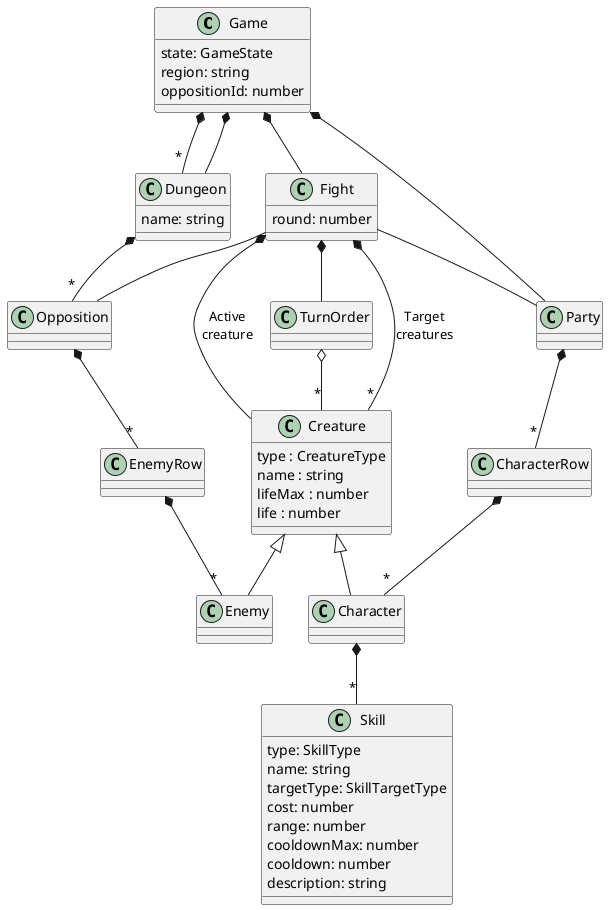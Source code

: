 @startuml

class Game {
  state: GameState
  region: string
  oppositionId: number
}

class Dungeon {
  name: string
}

class Creature {
  type : CreatureType
  name : string
  lifeMax : number
  life : number
}

class Skill {
  type: SkillType
  name: string
  targetType: SkillTargetType
  cost: number
  range: number
  cooldownMax: number
  cooldown: number
  description: string
}

class Character {
}

class CharacterRow {
}

class Party {
}

class Enemy {
}

class EnemyRow {
}

class Opposition {
}

class TurnOrder {
}

class Fight {
  round: number
}

Game *-- Party
Game *-- Fight
Game *-- "*" Dungeon
Game *-- Dungeon
Dungeon *-- "*" Opposition
Creature <|-- Character
Character *-- "*" Skill
Creature <|-- Enemy
CharacterRow *-- "*" Character
Party *-- "*" CharacterRow
EnemyRow *-- "*" Enemy
Opposition *-- "*" EnemyRow
TurnOrder o-- "*" Creature
Fight -- Party
Fight -- Opposition
Fight *-- TurnOrder
Fight *-- Creature : "Active\ncreature"
Fight *-- "*" Creature : "Target\ncreatures"

@enduml
